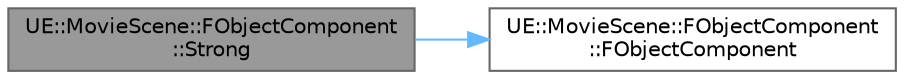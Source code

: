 digraph "UE::MovieScene::FObjectComponent::Strong"
{
 // INTERACTIVE_SVG=YES
 // LATEX_PDF_SIZE
  bgcolor="transparent";
  edge [fontname=Helvetica,fontsize=10,labelfontname=Helvetica,labelfontsize=10];
  node [fontname=Helvetica,fontsize=10,shape=box,height=0.2,width=0.4];
  rankdir="LR";
  Node1 [id="Node000001",label="UE::MovieScene::FObjectComponent\l::Strong",height=0.2,width=0.4,color="gray40", fillcolor="grey60", style="filled", fontcolor="black",tooltip="Construct a new strongly-referenced component from an object ptr."];
  Node1 -> Node2 [id="edge1_Node000001_Node000002",color="steelblue1",style="solid",tooltip=" "];
  Node2 [id="Node000002",label="UE::MovieScene::FObjectComponent\l::FObjectComponent",height=0.2,width=0.4,color="grey40", fillcolor="white", style="filled",URL="$d0/d5f/structUE_1_1MovieScene_1_1FObjectComponent.html#a8fc055dce32cbf5402d80b3f612f6f65",tooltip=" "];
}
